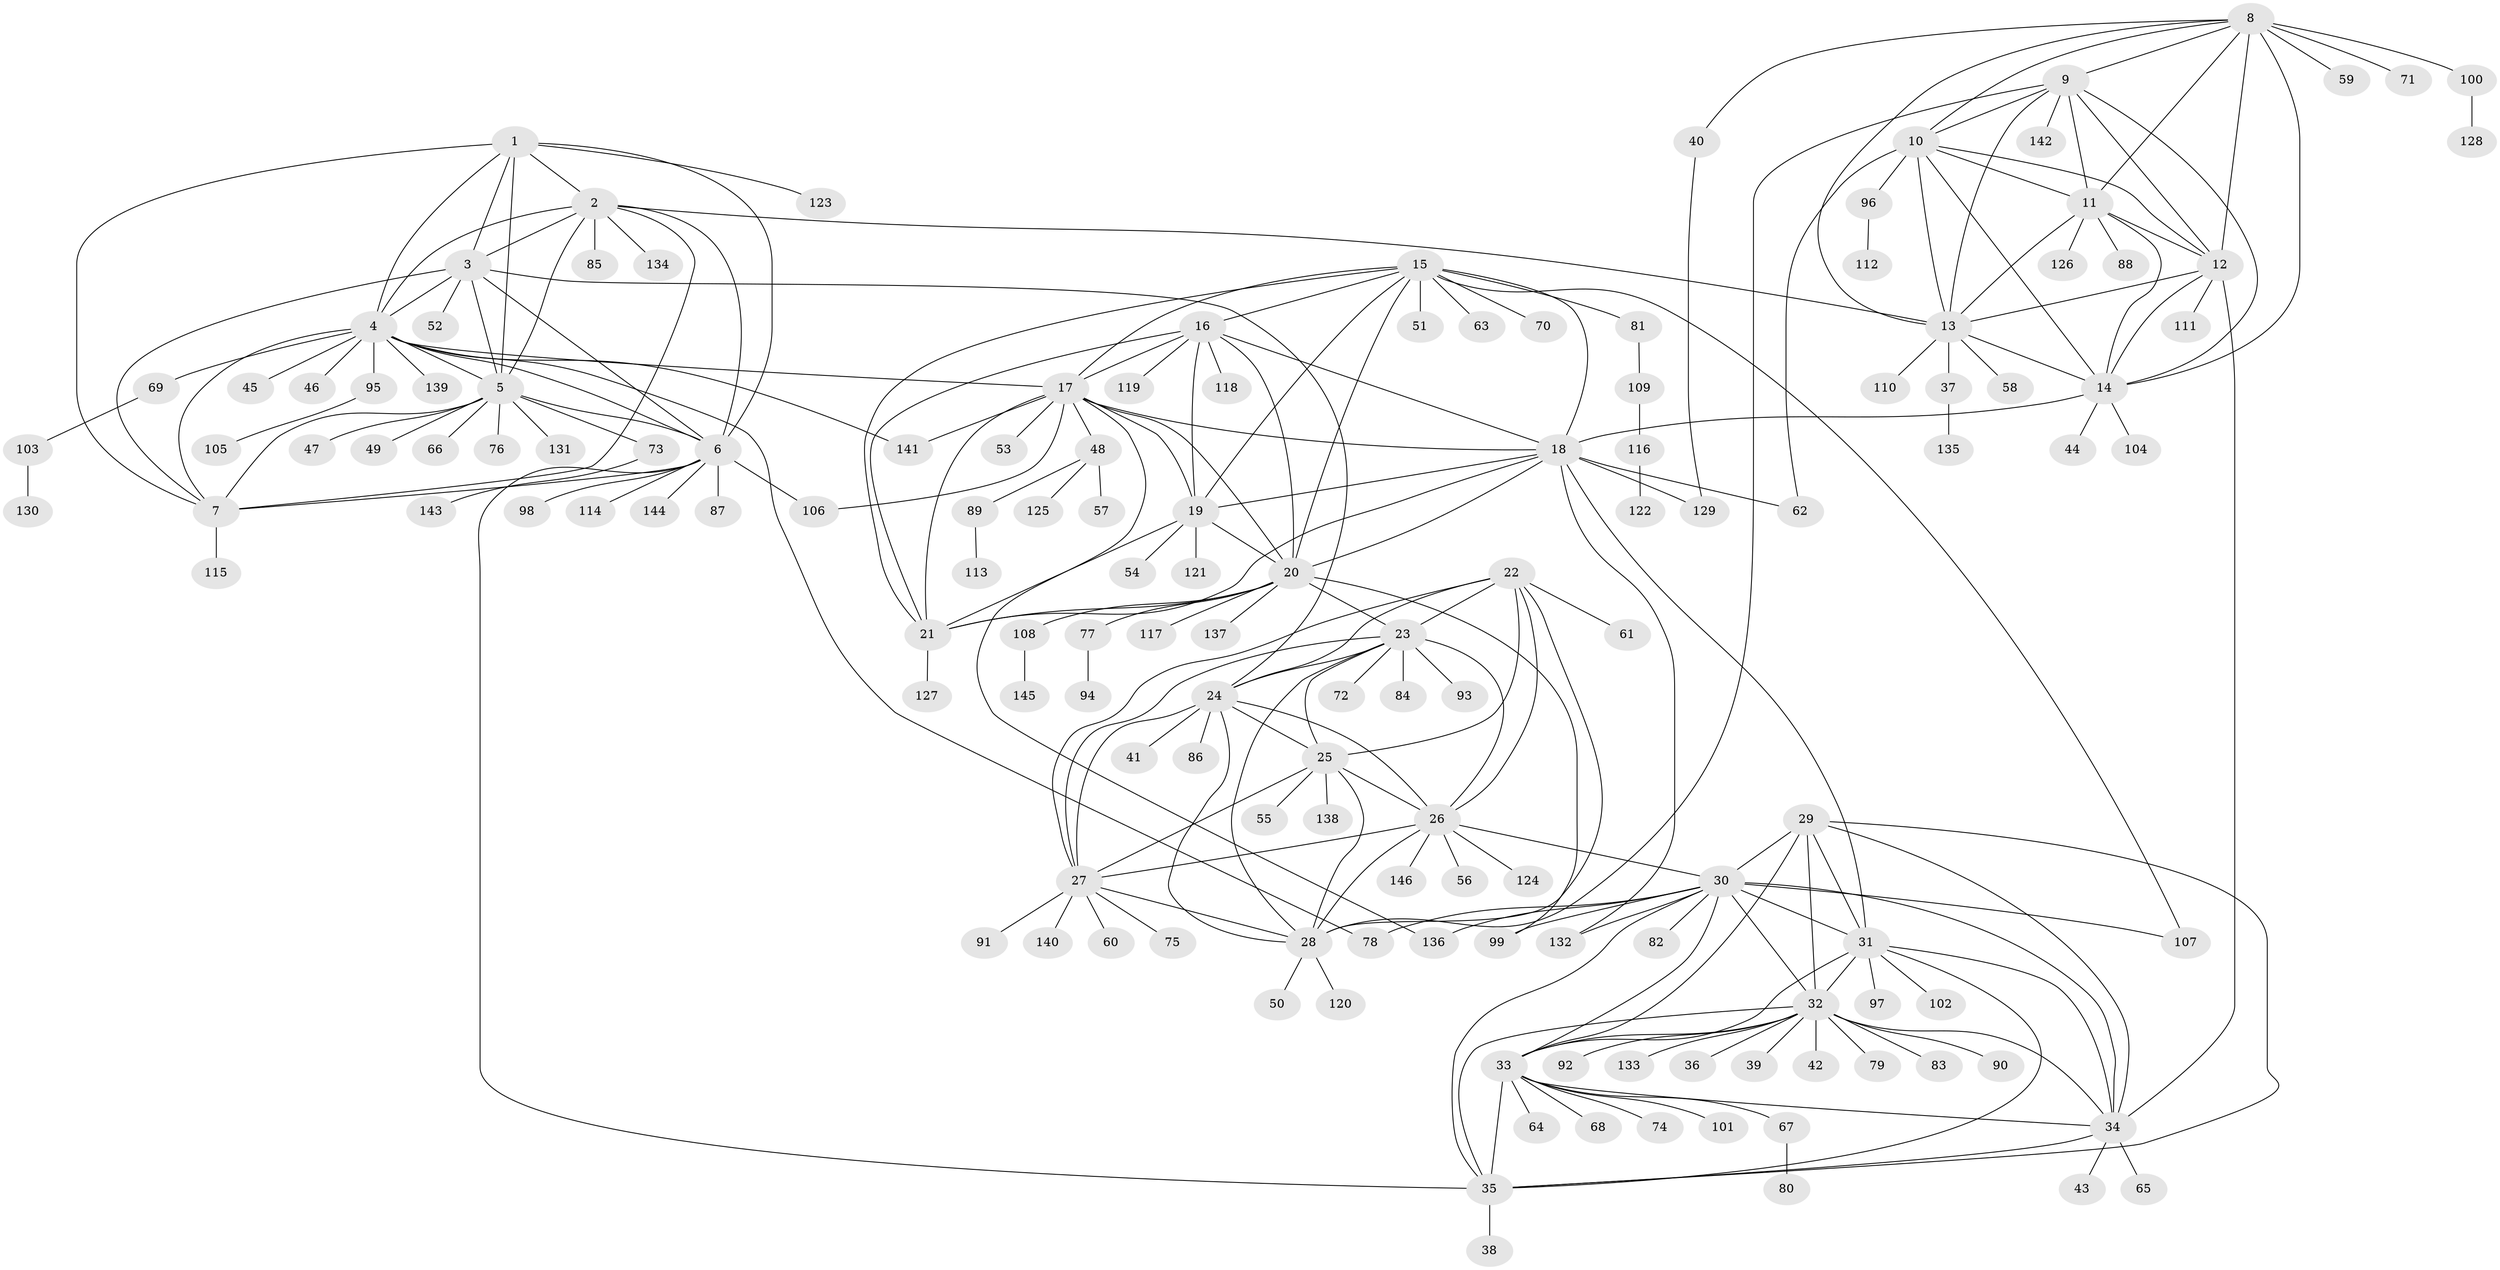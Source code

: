 // coarse degree distribution, {4: 0.008620689655172414, 8: 0.05172413793103448, 5: 0.008620689655172414, 18: 0.008620689655172414, 9: 0.02586206896551724, 6: 0.04310344827586207, 7: 0.04310344827586207, 11: 0.02586206896551724, 12: 0.017241379310344827, 10: 0.008620689655172414, 14: 0.008620689655172414, 1: 0.5948275862068966, 2: 0.14655172413793102, 3: 0.008620689655172414}
// Generated by graph-tools (version 1.1) at 2025/24/03/03/25 07:24:12]
// undirected, 146 vertices, 235 edges
graph export_dot {
graph [start="1"]
  node [color=gray90,style=filled];
  1;
  2;
  3;
  4;
  5;
  6;
  7;
  8;
  9;
  10;
  11;
  12;
  13;
  14;
  15;
  16;
  17;
  18;
  19;
  20;
  21;
  22;
  23;
  24;
  25;
  26;
  27;
  28;
  29;
  30;
  31;
  32;
  33;
  34;
  35;
  36;
  37;
  38;
  39;
  40;
  41;
  42;
  43;
  44;
  45;
  46;
  47;
  48;
  49;
  50;
  51;
  52;
  53;
  54;
  55;
  56;
  57;
  58;
  59;
  60;
  61;
  62;
  63;
  64;
  65;
  66;
  67;
  68;
  69;
  70;
  71;
  72;
  73;
  74;
  75;
  76;
  77;
  78;
  79;
  80;
  81;
  82;
  83;
  84;
  85;
  86;
  87;
  88;
  89;
  90;
  91;
  92;
  93;
  94;
  95;
  96;
  97;
  98;
  99;
  100;
  101;
  102;
  103;
  104;
  105;
  106;
  107;
  108;
  109;
  110;
  111;
  112;
  113;
  114;
  115;
  116;
  117;
  118;
  119;
  120;
  121;
  122;
  123;
  124;
  125;
  126;
  127;
  128;
  129;
  130;
  131;
  132;
  133;
  134;
  135;
  136;
  137;
  138;
  139;
  140;
  141;
  142;
  143;
  144;
  145;
  146;
  1 -- 2;
  1 -- 3;
  1 -- 4;
  1 -- 5;
  1 -- 6;
  1 -- 7;
  1 -- 123;
  2 -- 3;
  2 -- 4;
  2 -- 5;
  2 -- 6;
  2 -- 7;
  2 -- 13;
  2 -- 85;
  2 -- 134;
  3 -- 4;
  3 -- 5;
  3 -- 6;
  3 -- 7;
  3 -- 24;
  3 -- 52;
  4 -- 5;
  4 -- 6;
  4 -- 7;
  4 -- 17;
  4 -- 45;
  4 -- 46;
  4 -- 69;
  4 -- 78;
  4 -- 95;
  4 -- 139;
  4 -- 141;
  5 -- 6;
  5 -- 7;
  5 -- 47;
  5 -- 49;
  5 -- 66;
  5 -- 73;
  5 -- 76;
  5 -- 131;
  6 -- 7;
  6 -- 35;
  6 -- 87;
  6 -- 98;
  6 -- 106;
  6 -- 114;
  6 -- 144;
  7 -- 115;
  8 -- 9;
  8 -- 10;
  8 -- 11;
  8 -- 12;
  8 -- 13;
  8 -- 14;
  8 -- 40;
  8 -- 59;
  8 -- 71;
  8 -- 100;
  9 -- 10;
  9 -- 11;
  9 -- 12;
  9 -- 13;
  9 -- 14;
  9 -- 28;
  9 -- 142;
  10 -- 11;
  10 -- 12;
  10 -- 13;
  10 -- 14;
  10 -- 62;
  10 -- 96;
  11 -- 12;
  11 -- 13;
  11 -- 14;
  11 -- 88;
  11 -- 126;
  12 -- 13;
  12 -- 14;
  12 -- 34;
  12 -- 111;
  13 -- 14;
  13 -- 37;
  13 -- 58;
  13 -- 110;
  14 -- 18;
  14 -- 44;
  14 -- 104;
  15 -- 16;
  15 -- 17;
  15 -- 18;
  15 -- 19;
  15 -- 20;
  15 -- 21;
  15 -- 51;
  15 -- 63;
  15 -- 70;
  15 -- 81;
  15 -- 107;
  16 -- 17;
  16 -- 18;
  16 -- 19;
  16 -- 20;
  16 -- 21;
  16 -- 118;
  16 -- 119;
  17 -- 18;
  17 -- 19;
  17 -- 20;
  17 -- 21;
  17 -- 48;
  17 -- 53;
  17 -- 106;
  17 -- 136;
  17 -- 141;
  18 -- 19;
  18 -- 20;
  18 -- 21;
  18 -- 31;
  18 -- 62;
  18 -- 129;
  18 -- 132;
  19 -- 20;
  19 -- 21;
  19 -- 54;
  19 -- 121;
  20 -- 21;
  20 -- 23;
  20 -- 77;
  20 -- 99;
  20 -- 108;
  20 -- 117;
  20 -- 137;
  21 -- 127;
  22 -- 23;
  22 -- 24;
  22 -- 25;
  22 -- 26;
  22 -- 27;
  22 -- 28;
  22 -- 61;
  23 -- 24;
  23 -- 25;
  23 -- 26;
  23 -- 27;
  23 -- 28;
  23 -- 72;
  23 -- 84;
  23 -- 93;
  24 -- 25;
  24 -- 26;
  24 -- 27;
  24 -- 28;
  24 -- 41;
  24 -- 86;
  25 -- 26;
  25 -- 27;
  25 -- 28;
  25 -- 55;
  25 -- 138;
  26 -- 27;
  26 -- 28;
  26 -- 30;
  26 -- 56;
  26 -- 124;
  26 -- 146;
  27 -- 28;
  27 -- 60;
  27 -- 75;
  27 -- 91;
  27 -- 140;
  28 -- 50;
  28 -- 120;
  29 -- 30;
  29 -- 31;
  29 -- 32;
  29 -- 33;
  29 -- 34;
  29 -- 35;
  30 -- 31;
  30 -- 32;
  30 -- 33;
  30 -- 34;
  30 -- 35;
  30 -- 78;
  30 -- 82;
  30 -- 99;
  30 -- 107;
  30 -- 132;
  30 -- 136;
  31 -- 32;
  31 -- 33;
  31 -- 34;
  31 -- 35;
  31 -- 97;
  31 -- 102;
  32 -- 33;
  32 -- 34;
  32 -- 35;
  32 -- 36;
  32 -- 39;
  32 -- 42;
  32 -- 79;
  32 -- 83;
  32 -- 90;
  32 -- 92;
  32 -- 133;
  33 -- 34;
  33 -- 35;
  33 -- 64;
  33 -- 67;
  33 -- 68;
  33 -- 74;
  33 -- 101;
  34 -- 35;
  34 -- 43;
  34 -- 65;
  35 -- 38;
  37 -- 135;
  40 -- 129;
  48 -- 57;
  48 -- 89;
  48 -- 125;
  67 -- 80;
  69 -- 103;
  73 -- 143;
  77 -- 94;
  81 -- 109;
  89 -- 113;
  95 -- 105;
  96 -- 112;
  100 -- 128;
  103 -- 130;
  108 -- 145;
  109 -- 116;
  116 -- 122;
}
